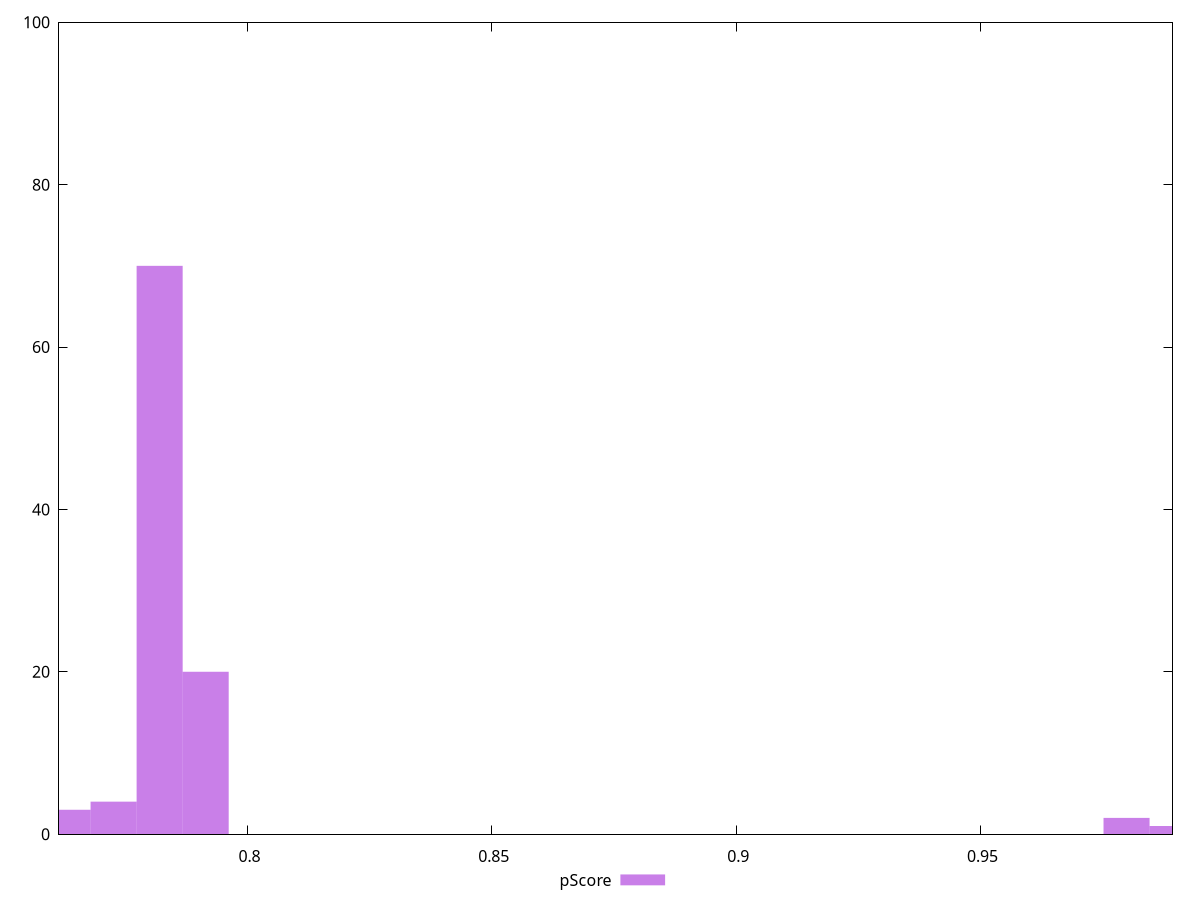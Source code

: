 reset

$pScore <<EOF
0.7914440661203418 20
0.7820221129522426 70
0.9798831294823279 2
0.7726001597841432 4
0.7631782066160439 3
0.9893050826504273 1
EOF

set key outside below
set boxwidth 0.009421953168099307
set xrange [0.7614297365308249:0.9892867507212351]
set yrange [0:100]
set trange [0:100]
set style fill transparent solid 0.5 noborder
set terminal svg size 640, 490 enhanced background rgb 'white'
set output "report_00011_2021-02-09T10:53:21.242Z/interactive/samples/pages+cached+noadtech/pScore/histogram.svg"

plot $pScore title "pScore" with boxes

reset
